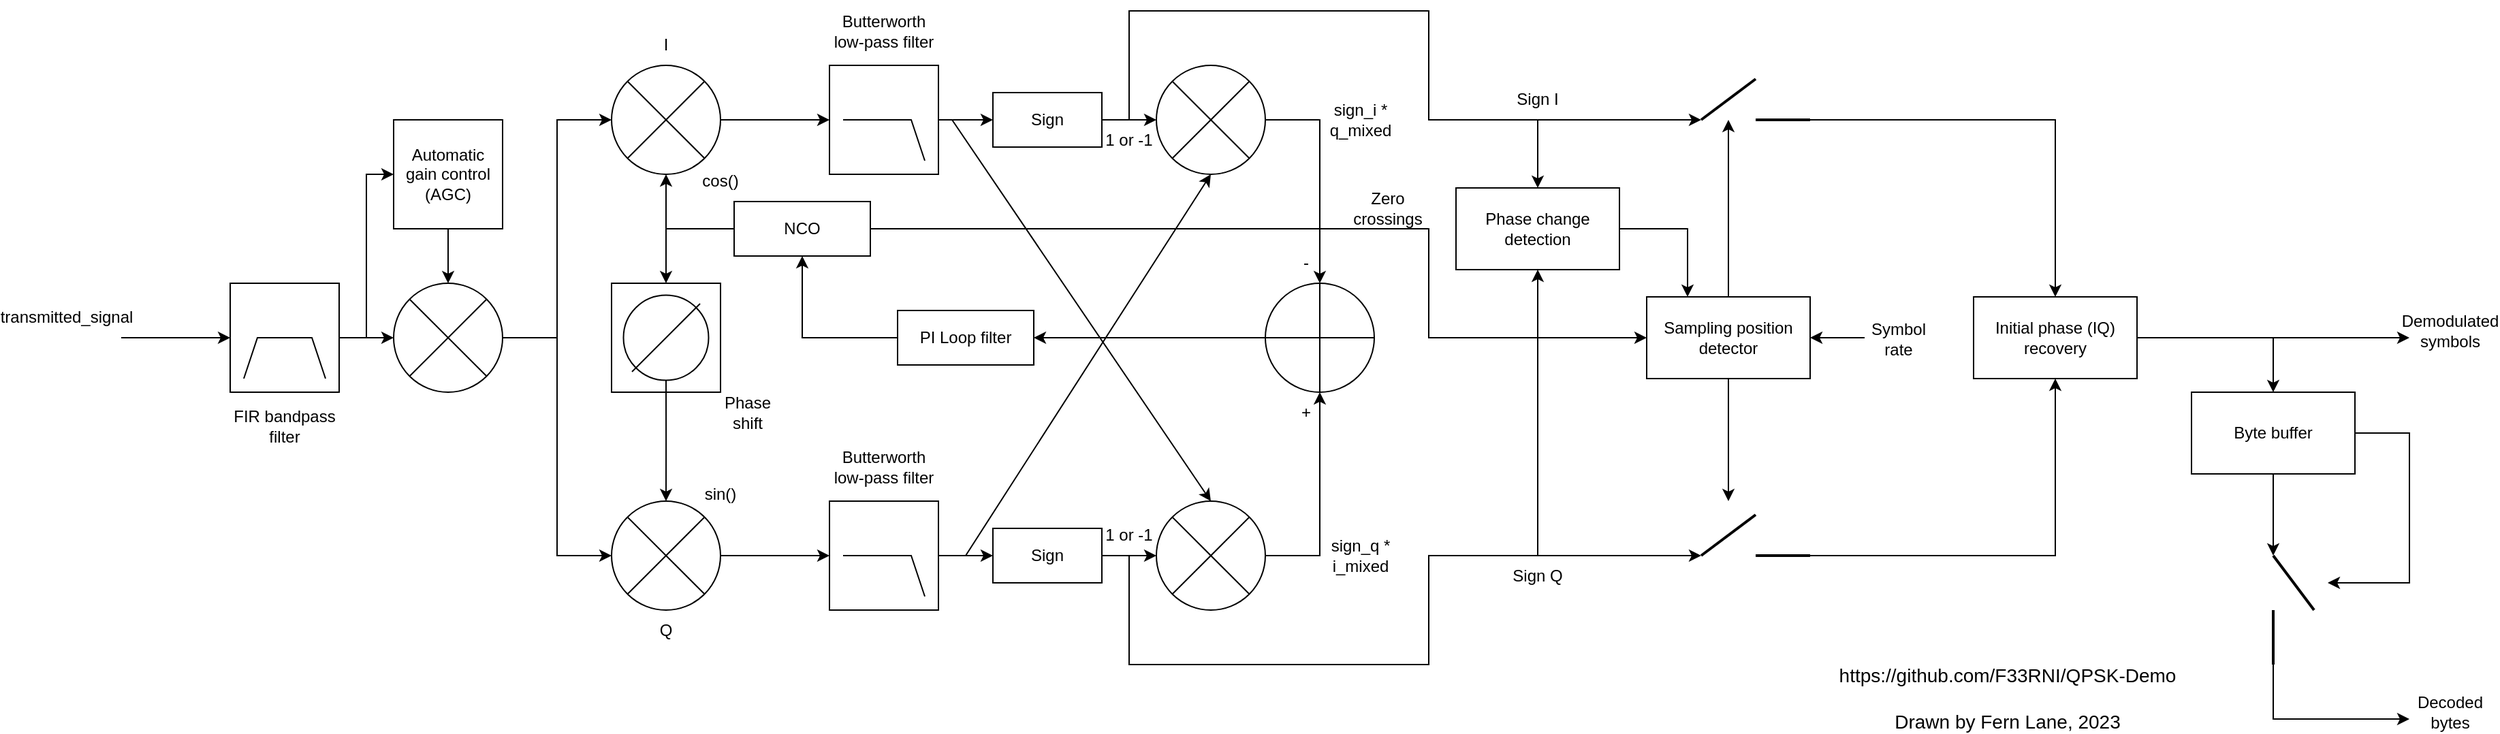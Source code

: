 <mxfile version="21.8.2" type="device">
  <diagram id="HDGeu96EwJTAYUVn2mI9" name="Page-1">
    <mxGraphModel dx="1434" dy="750" grid="1" gridSize="10" guides="1" tooltips="1" connect="1" arrows="1" fold="1" page="1" pageScale="1" pageWidth="850" pageHeight="1100" math="0" shadow="0">
      <root>
        <mxCell id="0" />
        <mxCell id="1" parent="0" />
        <mxCell id="SC3UIt4IJOYI4lEojMen-1" value="" style="endArrow=classic;html=1;rounded=0;" parent="1" edge="1">
          <mxGeometry width="50" height="50" relative="1" as="geometry">
            <mxPoint x="120" y="280" as="sourcePoint" />
            <mxPoint x="200" y="280" as="targetPoint" />
          </mxGeometry>
        </mxCell>
        <mxCell id="SC3UIt4IJOYI4lEojMen-4" value="transmitted_signal" style="text;html=1;strokeColor=none;fillColor=none;align=center;verticalAlign=middle;whiteSpace=wrap;rounded=0;" parent="1" vertex="1">
          <mxGeometry x="50" y="250" width="60" height="30" as="geometry" />
        </mxCell>
        <mxCell id="SC3UIt4IJOYI4lEojMen-41" value="" style="group" parent="1" vertex="1" connectable="0">
          <mxGeometry x="1280" y="410" width="80" height="30" as="geometry" />
        </mxCell>
        <mxCell id="SC3UIt4IJOYI4lEojMen-2" value="" style="endArrow=none;html=1;rounded=0;strokeWidth=2;" parent="SC3UIt4IJOYI4lEojMen-41" edge="1">
          <mxGeometry width="50" height="50" relative="1" as="geometry">
            <mxPoint y="30" as="sourcePoint" />
            <mxPoint x="40" as="targetPoint" />
          </mxGeometry>
        </mxCell>
        <mxCell id="SC3UIt4IJOYI4lEojMen-3" value="" style="endArrow=none;html=1;rounded=0;strokeWidth=2;" parent="SC3UIt4IJOYI4lEojMen-41" edge="1">
          <mxGeometry width="50" height="50" relative="1" as="geometry">
            <mxPoint x="40" y="30" as="sourcePoint" />
            <mxPoint x="80" y="30" as="targetPoint" />
          </mxGeometry>
        </mxCell>
        <mxCell id="SC3UIt4IJOYI4lEojMen-42" value="" style="group" parent="1" vertex="1" connectable="0">
          <mxGeometry x="480" y="240" width="80" height="80" as="geometry" />
        </mxCell>
        <mxCell id="SC3UIt4IJOYI4lEojMen-11" value="" style="whiteSpace=wrap;html=1;aspect=fixed;" parent="SC3UIt4IJOYI4lEojMen-42" vertex="1">
          <mxGeometry width="80" height="80" as="geometry" />
        </mxCell>
        <mxCell id="SC3UIt4IJOYI4lEojMen-12" value="" style="ellipse;whiteSpace=wrap;html=1;aspect=fixed;" parent="SC3UIt4IJOYI4lEojMen-42" vertex="1">
          <mxGeometry x="8.75" y="8.75" width="62.5" height="62.5" as="geometry" />
        </mxCell>
        <mxCell id="SC3UIt4IJOYI4lEojMen-14" value="" style="endArrow=none;html=1;rounded=0;strokeWidth=1;" parent="SC3UIt4IJOYI4lEojMen-42" edge="1">
          <mxGeometry width="50" height="50" relative="1" as="geometry">
            <mxPoint x="15" y="65" as="sourcePoint" />
            <mxPoint x="65" y="15" as="targetPoint" />
          </mxGeometry>
        </mxCell>
        <mxCell id="SC3UIt4IJOYI4lEojMen-44" value="" style="group" parent="1" vertex="1" connectable="0">
          <mxGeometry x="200" y="240" width="80" height="80" as="geometry" />
        </mxCell>
        <mxCell id="SC3UIt4IJOYI4lEojMen-45" value="" style="rounded=0;whiteSpace=wrap;html=1;container=0;" parent="SC3UIt4IJOYI4lEojMen-44" vertex="1">
          <mxGeometry width="80" height="80" as="geometry" />
        </mxCell>
        <mxCell id="SC3UIt4IJOYI4lEojMen-46" value="" style="endArrow=none;html=1;rounded=0;entryX=0.875;entryY=0.875;entryDx=0;entryDy=0;exitX=0.125;exitY=0.875;exitDx=0;exitDy=0;exitPerimeter=0;entryPerimeter=0;" parent="SC3UIt4IJOYI4lEojMen-44" source="SC3UIt4IJOYI4lEojMen-45" target="SC3UIt4IJOYI4lEojMen-45" edge="1">
          <mxGeometry width="50" height="50" relative="1" as="geometry">
            <mxPoint y="80" as="sourcePoint" />
            <mxPoint x="50" y="30" as="targetPoint" />
            <Array as="points">
              <mxPoint x="20" y="40" />
              <mxPoint x="60" y="40" />
            </Array>
          </mxGeometry>
        </mxCell>
        <mxCell id="SC3UIt4IJOYI4lEojMen-47" value="FIR bandpass filter" style="text;html=1;strokeColor=none;fillColor=none;align=center;verticalAlign=middle;whiteSpace=wrap;rounded=0;" parent="1" vertex="1">
          <mxGeometry x="190" y="330" width="100" height="30" as="geometry" />
        </mxCell>
        <mxCell id="SC3UIt4IJOYI4lEojMen-61" style="edgeStyle=orthogonalEdgeStyle;rounded=0;orthogonalLoop=1;jettySize=auto;html=1;entryX=0;entryY=0.5;entryDx=0;entryDy=0;strokeWidth=1;" parent="1" source="SC3UIt4IJOYI4lEojMen-48" target="SC3UIt4IJOYI4lEojMen-54" edge="1">
          <mxGeometry relative="1" as="geometry" />
        </mxCell>
        <mxCell id="SC3UIt4IJOYI4lEojMen-62" style="edgeStyle=orthogonalEdgeStyle;rounded=0;orthogonalLoop=1;jettySize=auto;html=1;entryX=0;entryY=0.5;entryDx=0;entryDy=0;strokeWidth=1;" parent="1" source="SC3UIt4IJOYI4lEojMen-48" target="SC3UIt4IJOYI4lEojMen-55" edge="1">
          <mxGeometry relative="1" as="geometry" />
        </mxCell>
        <mxCell id="SC3UIt4IJOYI4lEojMen-48" value="" style="shape=sumEllipse;perimeter=ellipsePerimeter;whiteSpace=wrap;html=1;backgroundOutline=1;" parent="1" vertex="1">
          <mxGeometry x="320" y="240" width="80" height="80" as="geometry" />
        </mxCell>
        <mxCell id="SC3UIt4IJOYI4lEojMen-49" style="edgeStyle=orthogonalEdgeStyle;rounded=0;orthogonalLoop=1;jettySize=auto;html=1;entryX=0;entryY=0.5;entryDx=0;entryDy=0;strokeWidth=1;" parent="1" source="SC3UIt4IJOYI4lEojMen-45" target="SC3UIt4IJOYI4lEojMen-48" edge="1">
          <mxGeometry relative="1" as="geometry" />
        </mxCell>
        <mxCell id="SC3UIt4IJOYI4lEojMen-52" style="edgeStyle=orthogonalEdgeStyle;rounded=0;orthogonalLoop=1;jettySize=auto;html=1;entryX=0.5;entryY=0;entryDx=0;entryDy=0;strokeWidth=1;" parent="1" source="SC3UIt4IJOYI4lEojMen-50" target="SC3UIt4IJOYI4lEojMen-48" edge="1">
          <mxGeometry relative="1" as="geometry" />
        </mxCell>
        <mxCell id="SC3UIt4IJOYI4lEojMen-50" value="Automatic gain control (AGC)" style="rounded=0;whiteSpace=wrap;html=1;" parent="1" vertex="1">
          <mxGeometry x="320" y="120" width="80" height="80" as="geometry" />
        </mxCell>
        <mxCell id="SC3UIt4IJOYI4lEojMen-74" style="edgeStyle=orthogonalEdgeStyle;rounded=0;orthogonalLoop=1;jettySize=auto;html=1;entryX=0;entryY=0.5;entryDx=0;entryDy=0;strokeWidth=1;" parent="1" source="SC3UIt4IJOYI4lEojMen-54" target="SC3UIt4IJOYI4lEojMen-70" edge="1">
          <mxGeometry relative="1" as="geometry" />
        </mxCell>
        <mxCell id="SC3UIt4IJOYI4lEojMen-54" value="" style="shape=sumEllipse;perimeter=ellipsePerimeter;whiteSpace=wrap;html=1;backgroundOutline=1;" parent="1" vertex="1">
          <mxGeometry x="480" y="80" width="80" height="80" as="geometry" />
        </mxCell>
        <mxCell id="SC3UIt4IJOYI4lEojMen-79" style="edgeStyle=orthogonalEdgeStyle;rounded=0;orthogonalLoop=1;jettySize=auto;html=1;entryX=0;entryY=0.5;entryDx=0;entryDy=0;strokeWidth=1;" parent="1" source="SC3UIt4IJOYI4lEojMen-55" target="SC3UIt4IJOYI4lEojMen-76" edge="1">
          <mxGeometry relative="1" as="geometry" />
        </mxCell>
        <mxCell id="SC3UIt4IJOYI4lEojMen-55" value="" style="shape=sumEllipse;perimeter=ellipsePerimeter;whiteSpace=wrap;html=1;backgroundOutline=1;" parent="1" vertex="1">
          <mxGeometry x="480" y="400" width="80" height="80" as="geometry" />
        </mxCell>
        <mxCell id="SC3UIt4IJOYI4lEojMen-58" style="edgeStyle=orthogonalEdgeStyle;rounded=0;orthogonalLoop=1;jettySize=auto;html=1;entryX=0.5;entryY=1;entryDx=0;entryDy=0;strokeWidth=1;" parent="1" source="SC3UIt4IJOYI4lEojMen-57" target="SC3UIt4IJOYI4lEojMen-54" edge="1">
          <mxGeometry relative="1" as="geometry" />
        </mxCell>
        <mxCell id="SC3UIt4IJOYI4lEojMen-59" style="edgeStyle=orthogonalEdgeStyle;rounded=0;orthogonalLoop=1;jettySize=auto;html=1;entryX=0.5;entryY=0;entryDx=0;entryDy=0;strokeWidth=1;" parent="1" source="SC3UIt4IJOYI4lEojMen-57" target="SC3UIt4IJOYI4lEojMen-11" edge="1">
          <mxGeometry relative="1" as="geometry" />
        </mxCell>
        <mxCell id="SC3UIt4IJOYI4lEojMen-121" style="edgeStyle=orthogonalEdgeStyle;rounded=0;orthogonalLoop=1;jettySize=auto;html=1;entryX=0;entryY=0.5;entryDx=0;entryDy=0;strokeWidth=1;" parent="1" source="SC3UIt4IJOYI4lEojMen-57" target="SC3UIt4IJOYI4lEojMen-120" edge="1">
          <mxGeometry relative="1" as="geometry">
            <Array as="points">
              <mxPoint x="1080" y="200" />
              <mxPoint x="1080" y="280" />
            </Array>
          </mxGeometry>
        </mxCell>
        <mxCell id="SC3UIt4IJOYI4lEojMen-57" value="NCO" style="rounded=0;whiteSpace=wrap;html=1;" parent="1" vertex="1">
          <mxGeometry x="570" y="180" width="100" height="40" as="geometry" />
        </mxCell>
        <mxCell id="SC3UIt4IJOYI4lEojMen-60" style="edgeStyle=orthogonalEdgeStyle;rounded=0;orthogonalLoop=1;jettySize=auto;html=1;strokeWidth=1;" parent="1" source="SC3UIt4IJOYI4lEojMen-12" target="SC3UIt4IJOYI4lEojMen-55" edge="1">
          <mxGeometry relative="1" as="geometry" />
        </mxCell>
        <mxCell id="SC3UIt4IJOYI4lEojMen-63" value="Phase shift" style="text;html=1;strokeColor=none;fillColor=none;align=center;verticalAlign=middle;whiteSpace=wrap;rounded=0;" parent="1" vertex="1">
          <mxGeometry x="550" y="320" width="60" height="30" as="geometry" />
        </mxCell>
        <mxCell id="SC3UIt4IJOYI4lEojMen-64" value="sin()" style="text;html=1;strokeColor=none;fillColor=none;align=center;verticalAlign=middle;whiteSpace=wrap;rounded=0;" parent="1" vertex="1">
          <mxGeometry x="530" y="380" width="60" height="30" as="geometry" />
        </mxCell>
        <mxCell id="SC3UIt4IJOYI4lEojMen-65" value="cos()" style="text;html=1;strokeColor=none;fillColor=none;align=center;verticalAlign=middle;whiteSpace=wrap;rounded=0;" parent="1" vertex="1">
          <mxGeometry x="530" y="150" width="60" height="30" as="geometry" />
        </mxCell>
        <mxCell id="SC3UIt4IJOYI4lEojMen-108" style="edgeStyle=orthogonalEdgeStyle;rounded=0;orthogonalLoop=1;jettySize=auto;html=1;entryX=0.5;entryY=1;entryDx=0;entryDy=0;strokeWidth=1;" parent="1" source="SC3UIt4IJOYI4lEojMen-66" target="SC3UIt4IJOYI4lEojMen-57" edge="1">
          <mxGeometry relative="1" as="geometry" />
        </mxCell>
        <mxCell id="SC3UIt4IJOYI4lEojMen-66" value="PI Loop filter" style="rounded=0;whiteSpace=wrap;html=1;" parent="1" vertex="1">
          <mxGeometry x="690" y="260" width="100" height="40" as="geometry" />
        </mxCell>
        <mxCell id="SC3UIt4IJOYI4lEojMen-72" value="" style="group" parent="1" vertex="1" connectable="0">
          <mxGeometry x="640" y="80" width="80" height="80" as="geometry" />
        </mxCell>
        <mxCell id="SC3UIt4IJOYI4lEojMen-70" value="" style="rounded=0;whiteSpace=wrap;html=1;container=0;" parent="SC3UIt4IJOYI4lEojMen-72" vertex="1">
          <mxGeometry width="80" height="80" as="geometry" />
        </mxCell>
        <mxCell id="SC3UIt4IJOYI4lEojMen-71" value="" style="endArrow=none;html=1;rounded=0;entryX=0.875;entryY=0.875;entryDx=0;entryDy=0;exitX=0.125;exitY=0.5;exitDx=0;exitDy=0;exitPerimeter=0;entryPerimeter=0;" parent="SC3UIt4IJOYI4lEojMen-72" source="SC3UIt4IJOYI4lEojMen-70" target="SC3UIt4IJOYI4lEojMen-70" edge="1">
          <mxGeometry width="50" height="50" relative="1" as="geometry">
            <mxPoint y="80" as="sourcePoint" />
            <mxPoint x="50" y="30" as="targetPoint" />
            <Array as="points">
              <mxPoint x="40" y="40" />
              <mxPoint x="60" y="40" />
            </Array>
          </mxGeometry>
        </mxCell>
        <mxCell id="SC3UIt4IJOYI4lEojMen-73" value="Butterworth low-pass filter" style="text;html=1;strokeColor=none;fillColor=none;align=center;verticalAlign=middle;whiteSpace=wrap;rounded=0;" parent="1" vertex="1">
          <mxGeometry x="640" y="40" width="80" height="30" as="geometry" />
        </mxCell>
        <mxCell id="SC3UIt4IJOYI4lEojMen-75" value="" style="group" parent="1" vertex="1" connectable="0">
          <mxGeometry x="640" y="400" width="80" height="80" as="geometry" />
        </mxCell>
        <mxCell id="SC3UIt4IJOYI4lEojMen-76" value="" style="rounded=0;whiteSpace=wrap;html=1;container=0;" parent="SC3UIt4IJOYI4lEojMen-75" vertex="1">
          <mxGeometry width="80" height="80" as="geometry" />
        </mxCell>
        <mxCell id="SC3UIt4IJOYI4lEojMen-77" value="" style="endArrow=none;html=1;rounded=0;entryX=0.875;entryY=0.875;entryDx=0;entryDy=0;exitX=0.125;exitY=0.5;exitDx=0;exitDy=0;exitPerimeter=0;entryPerimeter=0;" parent="SC3UIt4IJOYI4lEojMen-75" source="SC3UIt4IJOYI4lEojMen-76" target="SC3UIt4IJOYI4lEojMen-76" edge="1">
          <mxGeometry width="50" height="50" relative="1" as="geometry">
            <mxPoint y="80" as="sourcePoint" />
            <mxPoint x="50" y="30" as="targetPoint" />
            <Array as="points">
              <mxPoint x="40" y="40" />
              <mxPoint x="60" y="40" />
            </Array>
          </mxGeometry>
        </mxCell>
        <mxCell id="SC3UIt4IJOYI4lEojMen-78" value="Butterworth low-pass filter" style="text;html=1;strokeColor=none;fillColor=none;align=center;verticalAlign=middle;whiteSpace=wrap;rounded=0;" parent="1" vertex="1">
          <mxGeometry x="640" y="360" width="80" height="30" as="geometry" />
        </mxCell>
        <mxCell id="SC3UIt4IJOYI4lEojMen-80" value="I" style="text;html=1;strokeColor=none;fillColor=none;align=center;verticalAlign=middle;whiteSpace=wrap;rounded=0;" parent="1" vertex="1">
          <mxGeometry x="490" y="50" width="60" height="30" as="geometry" />
        </mxCell>
        <mxCell id="SC3UIt4IJOYI4lEojMen-81" value="Q" style="text;html=1;strokeColor=none;fillColor=none;align=center;verticalAlign=middle;whiteSpace=wrap;rounded=0;" parent="1" vertex="1">
          <mxGeometry x="490" y="480" width="60" height="30" as="geometry" />
        </mxCell>
        <mxCell id="SC3UIt4IJOYI4lEojMen-91" style="edgeStyle=orthogonalEdgeStyle;rounded=0;orthogonalLoop=1;jettySize=auto;html=1;entryX=0;entryY=0.5;entryDx=0;entryDy=0;strokeWidth=1;" parent="1" source="SC3UIt4IJOYI4lEojMen-83" target="SC3UIt4IJOYI4lEojMen-87" edge="1">
          <mxGeometry relative="1" as="geometry" />
        </mxCell>
        <mxCell id="SC3UIt4IJOYI4lEojMen-83" value="Sign" style="rounded=0;whiteSpace=wrap;html=1;" parent="1" vertex="1">
          <mxGeometry x="760" y="100" width="80" height="40" as="geometry" />
        </mxCell>
        <mxCell id="SC3UIt4IJOYI4lEojMen-92" style="edgeStyle=orthogonalEdgeStyle;rounded=0;orthogonalLoop=1;jettySize=auto;html=1;entryX=0;entryY=0.5;entryDx=0;entryDy=0;strokeWidth=1;" parent="1" source="SC3UIt4IJOYI4lEojMen-84" target="SC3UIt4IJOYI4lEojMen-88" edge="1">
          <mxGeometry relative="1" as="geometry" />
        </mxCell>
        <mxCell id="SC3UIt4IJOYI4lEojMen-84" value="Sign" style="rounded=0;whiteSpace=wrap;html=1;" parent="1" vertex="1">
          <mxGeometry x="760" y="420" width="80" height="40" as="geometry" />
        </mxCell>
        <mxCell id="SC3UIt4IJOYI4lEojMen-85" style="edgeStyle=orthogonalEdgeStyle;rounded=0;orthogonalLoop=1;jettySize=auto;html=1;entryX=0;entryY=0.5;entryDx=0;entryDy=0;strokeWidth=1;" parent="1" source="SC3UIt4IJOYI4lEojMen-70" target="SC3UIt4IJOYI4lEojMen-83" edge="1">
          <mxGeometry relative="1" as="geometry" />
        </mxCell>
        <mxCell id="SC3UIt4IJOYI4lEojMen-86" style="edgeStyle=orthogonalEdgeStyle;rounded=0;orthogonalLoop=1;jettySize=auto;html=1;entryX=0;entryY=0.5;entryDx=0;entryDy=0;strokeWidth=1;" parent="1" source="SC3UIt4IJOYI4lEojMen-76" target="SC3UIt4IJOYI4lEojMen-84" edge="1">
          <mxGeometry relative="1" as="geometry" />
        </mxCell>
        <mxCell id="SC3UIt4IJOYI4lEojMen-96" style="edgeStyle=orthogonalEdgeStyle;rounded=0;orthogonalLoop=1;jettySize=auto;html=1;entryX=0.5;entryY=0;entryDx=0;entryDy=0;strokeWidth=1;" parent="1" source="SC3UIt4IJOYI4lEojMen-87" target="SC3UIt4IJOYI4lEojMen-95" edge="1">
          <mxGeometry relative="1" as="geometry">
            <Array as="points">
              <mxPoint x="1000" y="120" />
            </Array>
          </mxGeometry>
        </mxCell>
        <mxCell id="SC3UIt4IJOYI4lEojMen-87" value="" style="shape=sumEllipse;perimeter=ellipsePerimeter;whiteSpace=wrap;html=1;backgroundOutline=1;" parent="1" vertex="1">
          <mxGeometry x="880" y="80" width="80" height="80" as="geometry" />
        </mxCell>
        <mxCell id="SC3UIt4IJOYI4lEojMen-97" style="edgeStyle=orthogonalEdgeStyle;rounded=0;orthogonalLoop=1;jettySize=auto;html=1;entryX=0.5;entryY=1;entryDx=0;entryDy=0;strokeWidth=1;" parent="1" source="SC3UIt4IJOYI4lEojMen-88" target="SC3UIt4IJOYI4lEojMen-95" edge="1">
          <mxGeometry relative="1" as="geometry">
            <Array as="points">
              <mxPoint x="1000" y="440" />
            </Array>
          </mxGeometry>
        </mxCell>
        <mxCell id="SC3UIt4IJOYI4lEojMen-88" value="" style="shape=sumEllipse;perimeter=ellipsePerimeter;whiteSpace=wrap;html=1;backgroundOutline=1;" parent="1" vertex="1">
          <mxGeometry x="880" y="400" width="80" height="80" as="geometry" />
        </mxCell>
        <mxCell id="SC3UIt4IJOYI4lEojMen-101" style="edgeStyle=orthogonalEdgeStyle;rounded=0;orthogonalLoop=1;jettySize=auto;html=1;entryX=1;entryY=0.5;entryDx=0;entryDy=0;strokeWidth=1;" parent="1" source="SC3UIt4IJOYI4lEojMen-95" target="SC3UIt4IJOYI4lEojMen-66" edge="1">
          <mxGeometry relative="1" as="geometry" />
        </mxCell>
        <mxCell id="SC3UIt4IJOYI4lEojMen-95" value="" style="shape=orEllipse;perimeter=ellipsePerimeter;whiteSpace=wrap;html=1;backgroundOutline=1;" parent="1" vertex="1">
          <mxGeometry x="960" y="240" width="80" height="80" as="geometry" />
        </mxCell>
        <mxCell id="SC3UIt4IJOYI4lEojMen-98" value="+" style="text;html=1;strokeColor=none;fillColor=none;align=center;verticalAlign=middle;whiteSpace=wrap;rounded=0;" parent="1" vertex="1">
          <mxGeometry x="960" y="320" width="60" height="30" as="geometry" />
        </mxCell>
        <mxCell id="SC3UIt4IJOYI4lEojMen-99" value="-" style="text;html=1;strokeColor=none;fillColor=none;align=center;verticalAlign=middle;whiteSpace=wrap;rounded=0;" parent="1" vertex="1">
          <mxGeometry x="960" y="210" width="60" height="30" as="geometry" />
        </mxCell>
        <mxCell id="SC3UIt4IJOYI4lEojMen-106" value="" style="endArrow=classic;html=1;rounded=0;strokeWidth=1;entryX=0.5;entryY=0;entryDx=0;entryDy=0;" parent="1" target="SC3UIt4IJOYI4lEojMen-88" edge="1">
          <mxGeometry width="50" height="50" relative="1" as="geometry">
            <mxPoint x="730" y="120" as="sourcePoint" />
            <mxPoint x="820" y="190" as="targetPoint" />
          </mxGeometry>
        </mxCell>
        <mxCell id="SC3UIt4IJOYI4lEojMen-107" value="" style="endArrow=classic;html=1;rounded=0;strokeWidth=1;entryX=0.5;entryY=1;entryDx=0;entryDy=0;" parent="1" target="SC3UIt4IJOYI4lEojMen-87" edge="1">
          <mxGeometry width="50" height="50" relative="1" as="geometry">
            <mxPoint x="740" y="440" as="sourcePoint" />
            <mxPoint x="810" y="340" as="targetPoint" />
          </mxGeometry>
        </mxCell>
        <mxCell id="SC3UIt4IJOYI4lEojMen-109" value="sign_i * q_mixed" style="text;html=1;strokeColor=none;fillColor=none;align=center;verticalAlign=middle;whiteSpace=wrap;rounded=0;" parent="1" vertex="1">
          <mxGeometry x="1000" y="105" width="60" height="30" as="geometry" />
        </mxCell>
        <mxCell id="SC3UIt4IJOYI4lEojMen-110" value="sign_q * i_mixed" style="text;html=1;strokeColor=none;fillColor=none;align=center;verticalAlign=middle;whiteSpace=wrap;rounded=0;" parent="1" vertex="1">
          <mxGeometry x="1000" y="425" width="60" height="30" as="geometry" />
        </mxCell>
        <mxCell id="SC3UIt4IJOYI4lEojMen-116" style="edgeStyle=orthogonalEdgeStyle;rounded=0;orthogonalLoop=1;jettySize=auto;html=1;strokeWidth=1;" parent="1" source="SC3UIt4IJOYI4lEojMen-111" edge="1">
          <mxGeometry relative="1" as="geometry">
            <mxPoint x="1280" y="120" as="targetPoint" />
            <Array as="points">
              <mxPoint x="860" y="40" />
              <mxPoint x="1080" y="40" />
              <mxPoint x="1080" y="120" />
            </Array>
          </mxGeometry>
        </mxCell>
        <mxCell id="SC3UIt4IJOYI4lEojMen-111" value="1 or -1" style="text;html=1;strokeColor=none;fillColor=none;align=center;verticalAlign=middle;whiteSpace=wrap;rounded=0;" parent="1" vertex="1">
          <mxGeometry x="830" y="120" width="60" height="30" as="geometry" />
        </mxCell>
        <mxCell id="SC3UIt4IJOYI4lEojMen-117" style="edgeStyle=orthogonalEdgeStyle;rounded=0;orthogonalLoop=1;jettySize=auto;html=1;strokeWidth=1;" parent="1" source="SC3UIt4IJOYI4lEojMen-112" edge="1">
          <mxGeometry relative="1" as="geometry">
            <mxPoint x="1280" y="440" as="targetPoint" />
            <Array as="points">
              <mxPoint x="860" y="520" />
              <mxPoint x="1080" y="520" />
              <mxPoint x="1080" y="440" />
            </Array>
          </mxGeometry>
        </mxCell>
        <mxCell id="SC3UIt4IJOYI4lEojMen-112" value="1 or -1" style="text;html=1;strokeColor=none;fillColor=none;align=center;verticalAlign=middle;whiteSpace=wrap;rounded=0;" parent="1" vertex="1">
          <mxGeometry x="830" y="410" width="60" height="30" as="geometry" />
        </mxCell>
        <mxCell id="SC3UIt4IJOYI4lEojMen-113" value="" style="group;rotation=90;" parent="1" vertex="1" connectable="0">
          <mxGeometry x="1675" y="465" width="80" height="30" as="geometry" />
        </mxCell>
        <mxCell id="SC3UIt4IJOYI4lEojMen-114" value="" style="endArrow=none;html=1;rounded=0;strokeWidth=2;" parent="SC3UIt4IJOYI4lEojMen-113" edge="1">
          <mxGeometry width="50" height="50" relative="1" as="geometry">
            <mxPoint x="25" y="-25" as="sourcePoint" />
            <mxPoint x="55" y="15" as="targetPoint" />
          </mxGeometry>
        </mxCell>
        <mxCell id="SC3UIt4IJOYI4lEojMen-115" value="" style="endArrow=none;html=1;rounded=0;strokeWidth=2;" parent="SC3UIt4IJOYI4lEojMen-113" edge="1">
          <mxGeometry width="50" height="50" relative="1" as="geometry">
            <mxPoint x="25" y="15" as="sourcePoint" />
            <mxPoint x="25" y="55" as="targetPoint" />
          </mxGeometry>
        </mxCell>
        <mxCell id="SC3UIt4IJOYI4lEojMen-118" value="Sign I" style="text;html=1;strokeColor=none;fillColor=none;align=center;verticalAlign=middle;whiteSpace=wrap;rounded=0;" parent="1" vertex="1">
          <mxGeometry x="1130" y="90" width="60" height="30" as="geometry" />
        </mxCell>
        <mxCell id="SC3UIt4IJOYI4lEojMen-119" value="Sign Q" style="text;html=1;strokeColor=none;fillColor=none;align=center;verticalAlign=middle;whiteSpace=wrap;rounded=0;" parent="1" vertex="1">
          <mxGeometry x="1130" y="440" width="60" height="30" as="geometry" />
        </mxCell>
        <mxCell id="SC3UIt4IJOYI4lEojMen-125" style="edgeStyle=orthogonalEdgeStyle;rounded=0;orthogonalLoop=1;jettySize=auto;html=1;strokeWidth=1;" parent="1" source="SC3UIt4IJOYI4lEojMen-120" edge="1">
          <mxGeometry relative="1" as="geometry">
            <mxPoint x="1300" y="120" as="targetPoint" />
          </mxGeometry>
        </mxCell>
        <mxCell id="SC3UIt4IJOYI4lEojMen-126" style="edgeStyle=orthogonalEdgeStyle;rounded=0;orthogonalLoop=1;jettySize=auto;html=1;strokeWidth=1;" parent="1" source="SC3UIt4IJOYI4lEojMen-120" edge="1">
          <mxGeometry relative="1" as="geometry">
            <mxPoint x="1300" y="400" as="targetPoint" />
          </mxGeometry>
        </mxCell>
        <mxCell id="SC3UIt4IJOYI4lEojMen-120" value="Sampling position detector" style="rounded=0;whiteSpace=wrap;html=1;" parent="1" vertex="1">
          <mxGeometry x="1240" y="250" width="120" height="60" as="geometry" />
        </mxCell>
        <mxCell id="SC3UIt4IJOYI4lEojMen-122" value="Zero crossings" style="text;html=1;strokeColor=none;fillColor=none;align=center;verticalAlign=middle;whiteSpace=wrap;rounded=0;" parent="1" vertex="1">
          <mxGeometry x="1020" y="170" width="60" height="30" as="geometry" />
        </mxCell>
        <mxCell id="SC3UIt4IJOYI4lEojMen-127" value="Symbol rate" style="text;html=1;strokeColor=none;fillColor=none;align=center;verticalAlign=middle;whiteSpace=wrap;rounded=0;" parent="1" vertex="1">
          <mxGeometry x="1395" y="266" width="60" height="30" as="geometry" />
        </mxCell>
        <mxCell id="SC3UIt4IJOYI4lEojMen-143" style="edgeStyle=orthogonalEdgeStyle;rounded=0;orthogonalLoop=1;jettySize=auto;html=1;strokeWidth=1;" parent="1" source="SC3UIt4IJOYI4lEojMen-131" edge="1">
          <mxGeometry relative="1" as="geometry">
            <mxPoint x="1800" y="280" as="targetPoint" />
          </mxGeometry>
        </mxCell>
        <mxCell id="SC3UIt4IJOYI4lEojMen-131" value="Initial phase (IQ) recovery" style="rounded=0;whiteSpace=wrap;html=1;" parent="1" vertex="1">
          <mxGeometry x="1480" y="250" width="120" height="60" as="geometry" />
        </mxCell>
        <mxCell id="SC3UIt4IJOYI4lEojMen-132" value="" style="endArrow=classic;html=1;rounded=0;strokeWidth=1;entryX=0.5;entryY=0;entryDx=0;entryDy=0;" parent="1" target="SC3UIt4IJOYI4lEojMen-131" edge="1">
          <mxGeometry width="50" height="50" relative="1" as="geometry">
            <mxPoint x="1360" y="120" as="sourcePoint" />
            <mxPoint x="1500" y="100" as="targetPoint" />
            <Array as="points">
              <mxPoint x="1540" y="120" />
            </Array>
          </mxGeometry>
        </mxCell>
        <mxCell id="SC3UIt4IJOYI4lEojMen-133" value="" style="endArrow=classic;html=1;rounded=0;strokeWidth=1;entryX=1;entryY=0.5;entryDx=0;entryDy=0;" parent="1" target="SC3UIt4IJOYI4lEojMen-120" edge="1">
          <mxGeometry width="50" height="50" relative="1" as="geometry">
            <mxPoint x="1400" y="280" as="sourcePoint" />
            <mxPoint x="1450" y="230" as="targetPoint" />
          </mxGeometry>
        </mxCell>
        <mxCell id="SC3UIt4IJOYI4lEojMen-139" style="edgeStyle=orthogonalEdgeStyle;rounded=0;orthogonalLoop=1;jettySize=auto;html=1;entryX=0.25;entryY=0;entryDx=0;entryDy=0;strokeWidth=1;" parent="1" source="SC3UIt4IJOYI4lEojMen-134" target="SC3UIt4IJOYI4lEojMen-120" edge="1">
          <mxGeometry relative="1" as="geometry" />
        </mxCell>
        <mxCell id="SC3UIt4IJOYI4lEojMen-134" value="Phase change detection" style="rounded=0;whiteSpace=wrap;html=1;" parent="1" vertex="1">
          <mxGeometry x="1100" y="170" width="120" height="60" as="geometry" />
        </mxCell>
        <mxCell id="SC3UIt4IJOYI4lEojMen-135" value="" style="endArrow=classic;html=1;rounded=0;strokeWidth=1;entryX=0.5;entryY=1;entryDx=0;entryDy=0;" parent="1" target="SC3UIt4IJOYI4lEojMen-134" edge="1">
          <mxGeometry width="50" height="50" relative="1" as="geometry">
            <mxPoint x="1160" y="440" as="sourcePoint" />
            <mxPoint x="1180" y="320" as="targetPoint" />
          </mxGeometry>
        </mxCell>
        <mxCell id="SC3UIt4IJOYI4lEojMen-136" value="" style="endArrow=classic;html=1;rounded=0;strokeWidth=1;" parent="1" target="SC3UIt4IJOYI4lEojMen-134" edge="1">
          <mxGeometry width="50" height="50" relative="1" as="geometry">
            <mxPoint x="1160" y="120" as="sourcePoint" />
            <mxPoint x="1180" as="targetPoint" />
          </mxGeometry>
        </mxCell>
        <mxCell id="SC3UIt4IJOYI4lEojMen-140" value="" style="endArrow=classic;html=1;rounded=0;strokeWidth=1;entryX=0.5;entryY=1;entryDx=0;entryDy=0;" parent="1" target="SC3UIt4IJOYI4lEojMen-131" edge="1">
          <mxGeometry width="50" height="50" relative="1" as="geometry">
            <mxPoint x="1360" y="440" as="sourcePoint" />
            <mxPoint x="1520" y="420" as="targetPoint" />
            <Array as="points">
              <mxPoint x="1540" y="440" />
            </Array>
          </mxGeometry>
        </mxCell>
        <mxCell id="SC3UIt4IJOYI4lEojMen-149" style="edgeStyle=orthogonalEdgeStyle;rounded=0;orthogonalLoop=1;jettySize=auto;html=1;strokeWidth=1;" parent="1" source="SC3UIt4IJOYI4lEojMen-141" edge="1">
          <mxGeometry relative="1" as="geometry">
            <mxPoint x="1700" y="440" as="targetPoint" />
          </mxGeometry>
        </mxCell>
        <mxCell id="SC3UIt4IJOYI4lEojMen-151" style="edgeStyle=orthogonalEdgeStyle;rounded=0;orthogonalLoop=1;jettySize=auto;html=1;strokeWidth=1;" parent="1" source="SC3UIt4IJOYI4lEojMen-141" edge="1">
          <mxGeometry relative="1" as="geometry">
            <mxPoint x="1740" y="460" as="targetPoint" />
            <Array as="points">
              <mxPoint x="1800" y="350" />
              <mxPoint x="1800" y="460" />
            </Array>
          </mxGeometry>
        </mxCell>
        <mxCell id="SC3UIt4IJOYI4lEojMen-141" value="Byte&amp;nbsp;buffer" style="rounded=0;whiteSpace=wrap;html=1;" parent="1" vertex="1">
          <mxGeometry x="1640" y="320" width="120" height="60" as="geometry" />
        </mxCell>
        <mxCell id="SC3UIt4IJOYI4lEojMen-144" value="Demodulated symbols" style="text;html=1;strokeColor=none;fillColor=none;align=center;verticalAlign=middle;whiteSpace=wrap;rounded=0;" parent="1" vertex="1">
          <mxGeometry x="1800" y="260" width="60" height="30" as="geometry" />
        </mxCell>
        <mxCell id="SC3UIt4IJOYI4lEojMen-145" value="" style="endArrow=classic;html=1;rounded=0;strokeWidth=1;" parent="1" edge="1">
          <mxGeometry width="50" height="50" relative="1" as="geometry">
            <mxPoint x="1700" y="280" as="sourcePoint" />
            <mxPoint x="1700" y="320" as="targetPoint" />
          </mxGeometry>
        </mxCell>
        <mxCell id="SC3UIt4IJOYI4lEojMen-146" value="" style="group" parent="1" vertex="1" connectable="0">
          <mxGeometry x="1280" y="90" width="80" height="30" as="geometry" />
        </mxCell>
        <mxCell id="SC3UIt4IJOYI4lEojMen-147" value="" style="endArrow=none;html=1;rounded=0;strokeWidth=2;" parent="SC3UIt4IJOYI4lEojMen-146" edge="1">
          <mxGeometry width="50" height="50" relative="1" as="geometry">
            <mxPoint y="30" as="sourcePoint" />
            <mxPoint x="40" as="targetPoint" />
          </mxGeometry>
        </mxCell>
        <mxCell id="SC3UIt4IJOYI4lEojMen-148" value="" style="endArrow=none;html=1;rounded=0;strokeWidth=2;" parent="SC3UIt4IJOYI4lEojMen-146" edge="1">
          <mxGeometry width="50" height="50" relative="1" as="geometry">
            <mxPoint x="40" y="30" as="sourcePoint" />
            <mxPoint x="80" y="30" as="targetPoint" />
          </mxGeometry>
        </mxCell>
        <mxCell id="SC3UIt4IJOYI4lEojMen-152" value="" style="endArrow=classic;html=1;rounded=0;strokeWidth=1;" parent="1" edge="1">
          <mxGeometry width="50" height="50" relative="1" as="geometry">
            <mxPoint x="1700" y="520" as="sourcePoint" />
            <mxPoint x="1800" y="560" as="targetPoint" />
            <Array as="points">
              <mxPoint x="1700" y="560" />
            </Array>
          </mxGeometry>
        </mxCell>
        <mxCell id="SC3UIt4IJOYI4lEojMen-153" value="Decoded bytes" style="text;html=1;strokeColor=none;fillColor=none;align=center;verticalAlign=middle;whiteSpace=wrap;rounded=0;" parent="1" vertex="1">
          <mxGeometry x="1800" y="540" width="60" height="30" as="geometry" />
        </mxCell>
        <mxCell id="_9m8mjD01f-hznnUK-HB-1" value="https://github.com/F33RNI/QPSK-Demo&lt;br&gt;&lt;br&gt;Drawn by Fern Lane, 2023" style="text;html=1;strokeColor=none;fillColor=none;align=center;verticalAlign=middle;whiteSpace=wrap;rounded=0;strokeWidth=1;fontSize=14;fontStyle=0" parent="1" vertex="1">
          <mxGeometry x="1370" y="530" width="270" height="30" as="geometry" />
        </mxCell>
        <mxCell id="N5Y4rW9etSAQyaRnbx4b-2" value="" style="endArrow=classic;html=1;rounded=0;entryX=0;entryY=0.5;entryDx=0;entryDy=0;" edge="1" parent="1" target="SC3UIt4IJOYI4lEojMen-50">
          <mxGeometry width="50" height="50" relative="1" as="geometry">
            <mxPoint x="300" y="280" as="sourcePoint" />
            <mxPoint x="350" y="230" as="targetPoint" />
            <Array as="points">
              <mxPoint x="300" y="160" />
            </Array>
          </mxGeometry>
        </mxCell>
      </root>
    </mxGraphModel>
  </diagram>
</mxfile>
